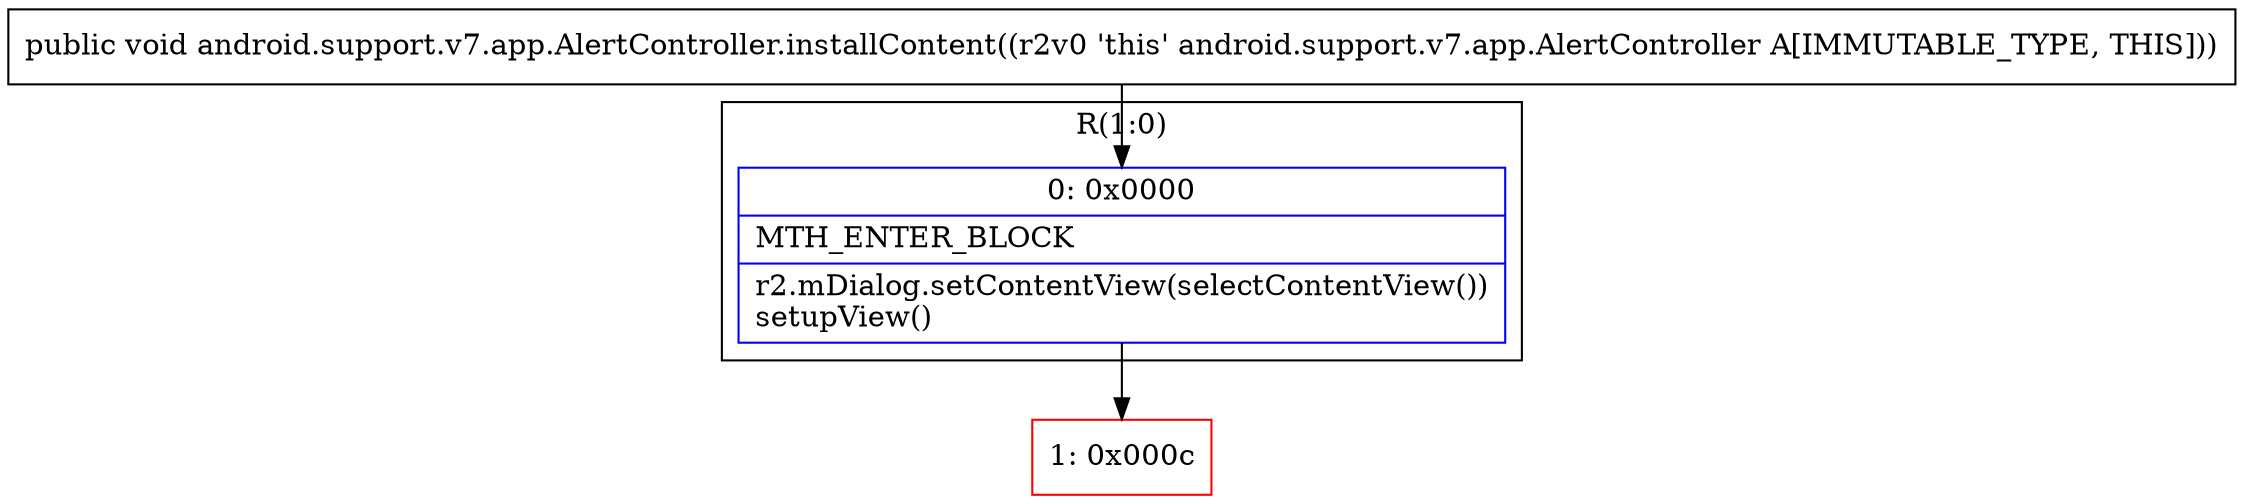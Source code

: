 digraph "CFG forandroid.support.v7.app.AlertController.installContent()V" {
subgraph cluster_Region_1175980657 {
label = "R(1:0)";
node [shape=record,color=blue];
Node_0 [shape=record,label="{0\:\ 0x0000|MTH_ENTER_BLOCK\l|r2.mDialog.setContentView(selectContentView())\lsetupView()\l}"];
}
Node_1 [shape=record,color=red,label="{1\:\ 0x000c}"];
MethodNode[shape=record,label="{public void android.support.v7.app.AlertController.installContent((r2v0 'this' android.support.v7.app.AlertController A[IMMUTABLE_TYPE, THIS])) }"];
MethodNode -> Node_0;
Node_0 -> Node_1;
}

